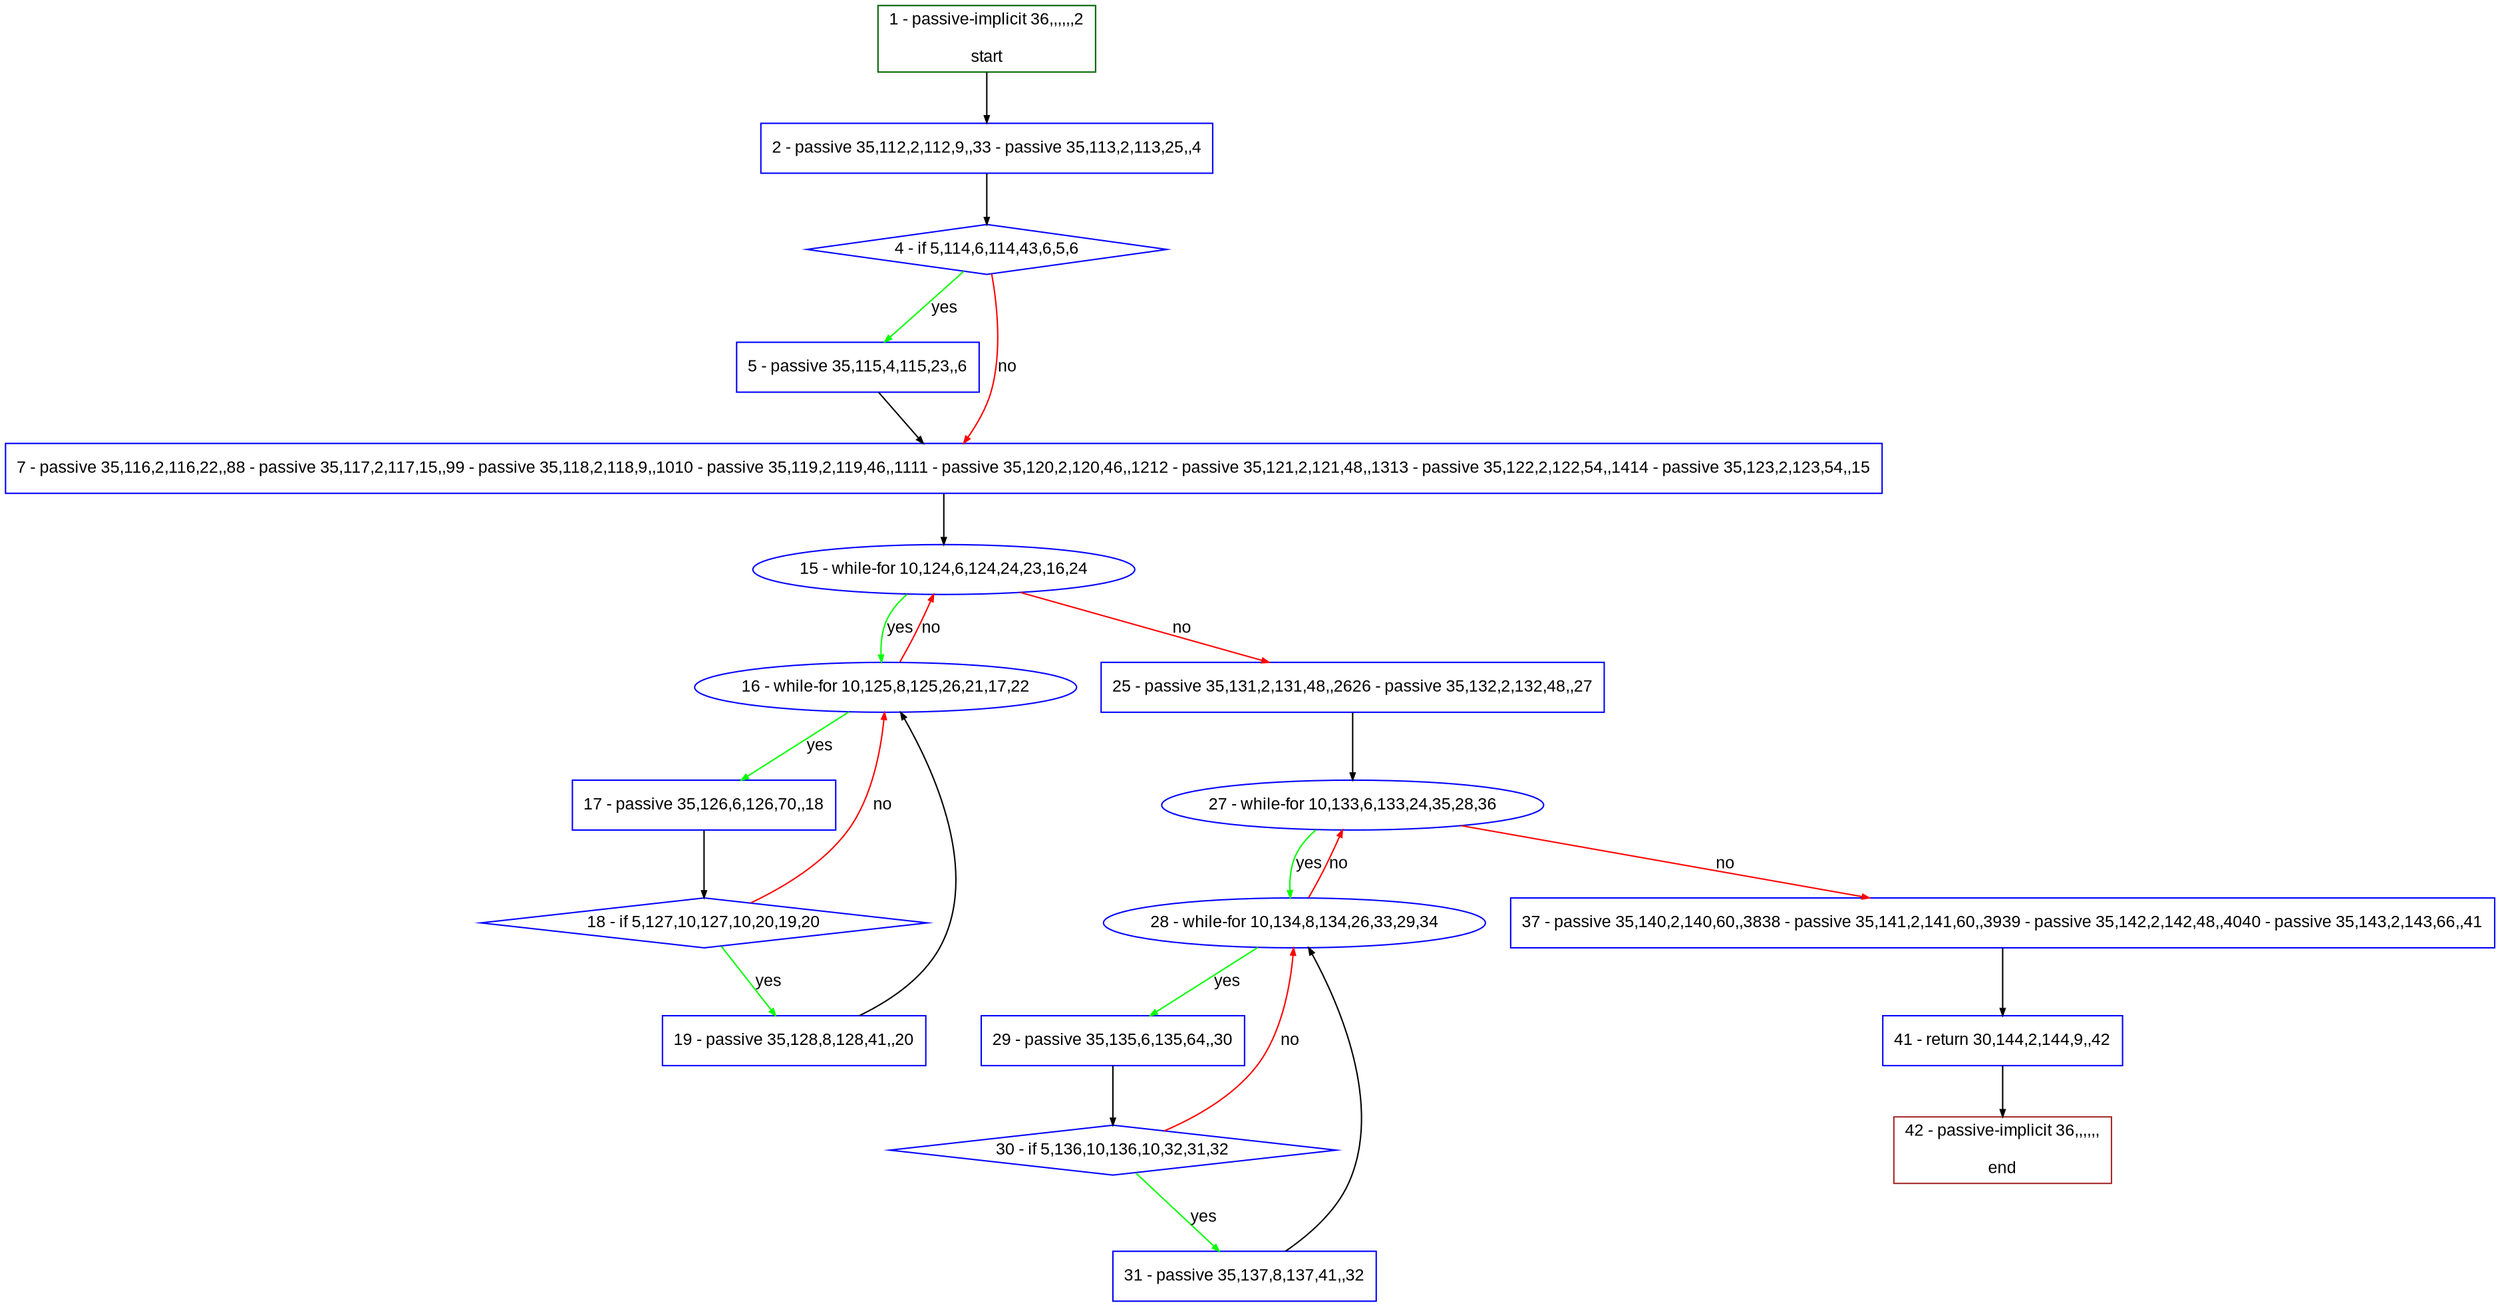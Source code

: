 digraph "" {
  graph [pack="true", label="", fontsize="12", packmode="clust", fontname="Arial", fillcolor="#FFFFCC", bgcolor="white", style="rounded,filled", compound="true"];
  node [node_initialized="no", label="", color="grey", fontsize="12", fillcolor="white", fontname="Arial", style="filled", shape="rectangle", compound="true", fixedsize="false"];
  edge [fontcolor="black", arrowhead="normal", arrowtail="none", arrowsize="0.5", ltail="", label="", color="black", fontsize="12", lhead="", fontname="Arial", dir="forward", compound="true"];
  __N1 [label="2 - passive 35,112,2,112,9,,33 - passive 35,113,2,113,25,,4", color="#0000ff", fillcolor="#ffffff", style="filled", shape="box"];
  __N2 [label="1 - passive-implicit 36,,,,,,2\n\nstart", color="#006400", fillcolor="#ffffff", style="filled", shape="box"];
  __N3 [label="4 - if 5,114,6,114,43,6,5,6", color="#0000ff", fillcolor="#ffffff", style="filled", shape="diamond"];
  __N4 [label="5 - passive 35,115,4,115,23,,6", color="#0000ff", fillcolor="#ffffff", style="filled", shape="box"];
  __N5 [label="7 - passive 35,116,2,116,22,,88 - passive 35,117,2,117,15,,99 - passive 35,118,2,118,9,,1010 - passive 35,119,2,119,46,,1111 - passive 35,120,2,120,46,,1212 - passive 35,121,2,121,48,,1313 - passive 35,122,2,122,54,,1414 - passive 35,123,2,123,54,,15", color="#0000ff", fillcolor="#ffffff", style="filled", shape="box"];
  __N6 [label="15 - while-for 10,124,6,124,24,23,16,24", color="#0000ff", fillcolor="#ffffff", style="filled", shape="oval"];
  __N7 [label="16 - while-for 10,125,8,125,26,21,17,22", color="#0000ff", fillcolor="#ffffff", style="filled", shape="oval"];
  __N8 [label="25 - passive 35,131,2,131,48,,2626 - passive 35,132,2,132,48,,27", color="#0000ff", fillcolor="#ffffff", style="filled", shape="box"];
  __N9 [label="17 - passive 35,126,6,126,70,,18", color="#0000ff", fillcolor="#ffffff", style="filled", shape="box"];
  __N10 [label="18 - if 5,127,10,127,10,20,19,20", color="#0000ff", fillcolor="#ffffff", style="filled", shape="diamond"];
  __N11 [label="19 - passive 35,128,8,128,41,,20", color="#0000ff", fillcolor="#ffffff", style="filled", shape="box"];
  __N12 [label="27 - while-for 10,133,6,133,24,35,28,36", color="#0000ff", fillcolor="#ffffff", style="filled", shape="oval"];
  __N13 [label="28 - while-for 10,134,8,134,26,33,29,34", color="#0000ff", fillcolor="#ffffff", style="filled", shape="oval"];
  __N14 [label="37 - passive 35,140,2,140,60,,3838 - passive 35,141,2,141,60,,3939 - passive 35,142,2,142,48,,4040 - passive 35,143,2,143,66,,41", color="#0000ff", fillcolor="#ffffff", style="filled", shape="box"];
  __N15 [label="29 - passive 35,135,6,135,64,,30", color="#0000ff", fillcolor="#ffffff", style="filled", shape="box"];
  __N16 [label="30 - if 5,136,10,136,10,32,31,32", color="#0000ff", fillcolor="#ffffff", style="filled", shape="diamond"];
  __N17 [label="31 - passive 35,137,8,137,41,,32", color="#0000ff", fillcolor="#ffffff", style="filled", shape="box"];
  __N18 [label="41 - return 30,144,2,144,9,,42", color="#0000ff", fillcolor="#ffffff", style="filled", shape="box"];
  __N19 [label="42 - passive-implicit 36,,,,,,\n\nend", color="#a52a2a", fillcolor="#ffffff", style="filled", shape="box"];
  __N2 -> __N1 [arrowhead="normal", arrowtail="none", color="#000000", label="", dir="forward"];
  __N1 -> __N3 [arrowhead="normal", arrowtail="none", color="#000000", label="", dir="forward"];
  __N3 -> __N4 [arrowhead="normal", arrowtail="none", color="#00ff00", label="yes", dir="forward"];
  __N3 -> __N5 [arrowhead="normal", arrowtail="none", color="#ff0000", label="no", dir="forward"];
  __N4 -> __N5 [arrowhead="normal", arrowtail="none", color="#000000", label="", dir="forward"];
  __N5 -> __N6 [arrowhead="normal", arrowtail="none", color="#000000", label="", dir="forward"];
  __N6 -> __N7 [arrowhead="normal", arrowtail="none", color="#00ff00", label="yes", dir="forward"];
  __N7 -> __N6 [arrowhead="normal", arrowtail="none", color="#ff0000", label="no", dir="forward"];
  __N6 -> __N8 [arrowhead="normal", arrowtail="none", color="#ff0000", label="no", dir="forward"];
  __N7 -> __N9 [arrowhead="normal", arrowtail="none", color="#00ff00", label="yes", dir="forward"];
  __N9 -> __N10 [arrowhead="normal", arrowtail="none", color="#000000", label="", dir="forward"];
  __N10 -> __N7 [arrowhead="normal", arrowtail="none", color="#ff0000", label="no", dir="forward"];
  __N10 -> __N11 [arrowhead="normal", arrowtail="none", color="#00ff00", label="yes", dir="forward"];
  __N11 -> __N7 [arrowhead="normal", arrowtail="none", color="#000000", label="", dir="forward"];
  __N8 -> __N12 [arrowhead="normal", arrowtail="none", color="#000000", label="", dir="forward"];
  __N12 -> __N13 [arrowhead="normal", arrowtail="none", color="#00ff00", label="yes", dir="forward"];
  __N13 -> __N12 [arrowhead="normal", arrowtail="none", color="#ff0000", label="no", dir="forward"];
  __N12 -> __N14 [arrowhead="normal", arrowtail="none", color="#ff0000", label="no", dir="forward"];
  __N13 -> __N15 [arrowhead="normal", arrowtail="none", color="#00ff00", label="yes", dir="forward"];
  __N15 -> __N16 [arrowhead="normal", arrowtail="none", color="#000000", label="", dir="forward"];
  __N16 -> __N13 [arrowhead="normal", arrowtail="none", color="#ff0000", label="no", dir="forward"];
  __N16 -> __N17 [arrowhead="normal", arrowtail="none", color="#00ff00", label="yes", dir="forward"];
  __N17 -> __N13 [arrowhead="normal", arrowtail="none", color="#000000", label="", dir="forward"];
  __N14 -> __N18 [arrowhead="normal", arrowtail="none", color="#000000", label="", dir="forward"];
  __N18 -> __N19 [arrowhead="normal", arrowtail="none", color="#000000", label="", dir="forward"];
}
